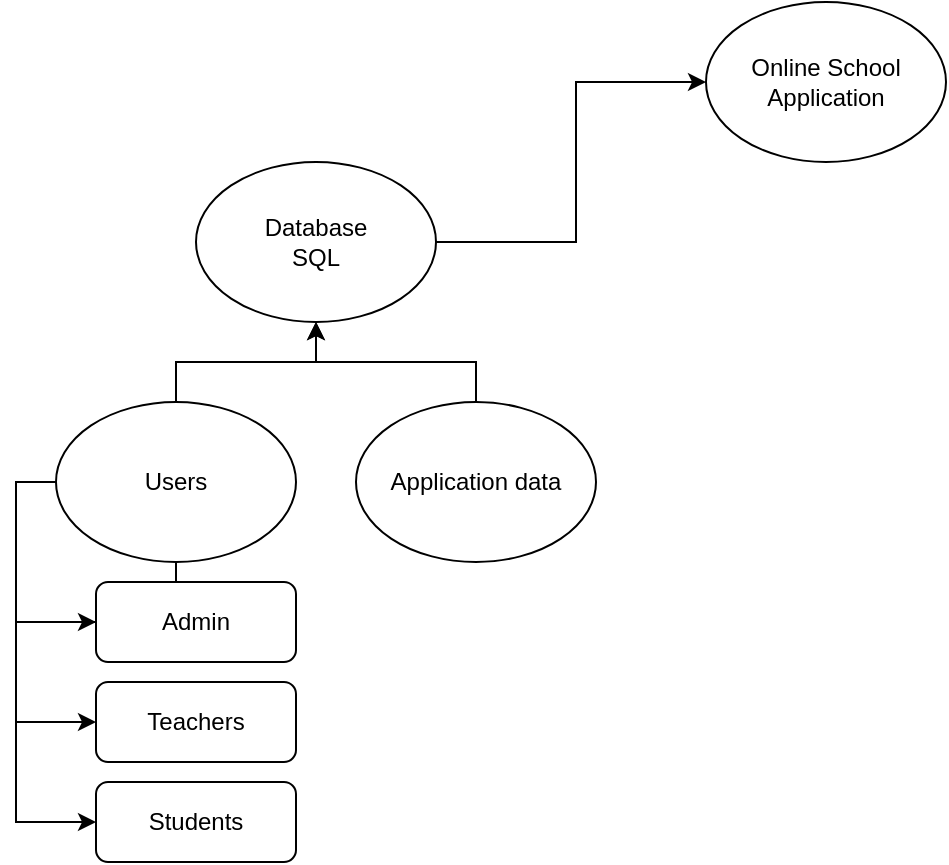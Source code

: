 <mxfile version="16.5.3" type="github">
  <diagram id="iy_MX5z4Zdc2HMmkJ38e" name="Page-1">
    <mxGraphModel dx="918" dy="523" grid="1" gridSize="10" guides="1" tooltips="1" connect="1" arrows="1" fold="1" page="1" pageScale="1" pageWidth="850" pageHeight="1100" math="0" shadow="0">
      <root>
        <mxCell id="0" />
        <mxCell id="1" parent="0" />
        <mxCell id="aMJPLOWitkF93UjhTx93-1" value="Online School Application" style="ellipse;whiteSpace=wrap;html=1;" vertex="1" parent="1">
          <mxGeometry x="365" y="10" width="120" height="80" as="geometry" />
        </mxCell>
        <mxCell id="aMJPLOWitkF93UjhTx93-3" style="edgeStyle=orthogonalEdgeStyle;rounded=0;orthogonalLoop=1;jettySize=auto;html=1;entryX=0;entryY=0.5;entryDx=0;entryDy=0;" edge="1" parent="1" source="aMJPLOWitkF93UjhTx93-2" target="aMJPLOWitkF93UjhTx93-1">
          <mxGeometry relative="1" as="geometry">
            <Array as="points">
              <mxPoint x="300" y="130" />
              <mxPoint x="300" y="50" />
            </Array>
          </mxGeometry>
        </mxCell>
        <mxCell id="aMJPLOWitkF93UjhTx93-2" value="Database&lt;br&gt;SQL" style="ellipse;whiteSpace=wrap;html=1;" vertex="1" parent="1">
          <mxGeometry x="110" y="90" width="120" height="80" as="geometry" />
        </mxCell>
        <mxCell id="aMJPLOWitkF93UjhTx93-6" style="edgeStyle=orthogonalEdgeStyle;rounded=0;orthogonalLoop=1;jettySize=auto;html=1;" edge="1" parent="1" source="aMJPLOWitkF93UjhTx93-4" target="aMJPLOWitkF93UjhTx93-2">
          <mxGeometry relative="1" as="geometry" />
        </mxCell>
        <mxCell id="aMJPLOWitkF93UjhTx93-9" style="edgeStyle=orthogonalEdgeStyle;rounded=0;orthogonalLoop=1;jettySize=auto;html=1;entryX=0;entryY=0.5;entryDx=0;entryDy=0;exitX=0;exitY=0.5;exitDx=0;exitDy=0;" edge="1" parent="1" source="aMJPLOWitkF93UjhTx93-4" target="aMJPLOWitkF93UjhTx93-8">
          <mxGeometry relative="1" as="geometry" />
        </mxCell>
        <mxCell id="aMJPLOWitkF93UjhTx93-11" style="edgeStyle=orthogonalEdgeStyle;rounded=0;orthogonalLoop=1;jettySize=auto;html=1;entryX=0;entryY=0.5;entryDx=0;entryDy=0;" edge="1" parent="1" source="aMJPLOWitkF93UjhTx93-4" target="aMJPLOWitkF93UjhTx93-10">
          <mxGeometry relative="1" as="geometry">
            <Array as="points">
              <mxPoint x="100" y="320" />
              <mxPoint x="20" y="320" />
              <mxPoint x="20" y="370" />
            </Array>
          </mxGeometry>
        </mxCell>
        <mxCell id="aMJPLOWitkF93UjhTx93-14" style="edgeStyle=orthogonalEdgeStyle;rounded=0;orthogonalLoop=1;jettySize=auto;html=1;entryX=0;entryY=0.5;entryDx=0;entryDy=0;" edge="1" parent="1" target="aMJPLOWitkF93UjhTx93-12">
          <mxGeometry relative="1" as="geometry">
            <mxPoint x="20" y="420" as="targetPoint" />
            <mxPoint x="40" y="250" as="sourcePoint" />
            <Array as="points">
              <mxPoint x="20" y="250" />
              <mxPoint x="20" y="420" />
            </Array>
          </mxGeometry>
        </mxCell>
        <mxCell id="aMJPLOWitkF93UjhTx93-4" value="Users" style="ellipse;whiteSpace=wrap;html=1;" vertex="1" parent="1">
          <mxGeometry x="40" y="210" width="120" height="80" as="geometry" />
        </mxCell>
        <mxCell id="aMJPLOWitkF93UjhTx93-7" style="edgeStyle=orthogonalEdgeStyle;rounded=0;orthogonalLoop=1;jettySize=auto;html=1;entryX=0.5;entryY=1;entryDx=0;entryDy=0;" edge="1" parent="1" source="aMJPLOWitkF93UjhTx93-5" target="aMJPLOWitkF93UjhTx93-2">
          <mxGeometry relative="1" as="geometry" />
        </mxCell>
        <mxCell id="aMJPLOWitkF93UjhTx93-5" value="Application data" style="ellipse;whiteSpace=wrap;html=1;" vertex="1" parent="1">
          <mxGeometry x="190" y="210" width="120" height="80" as="geometry" />
        </mxCell>
        <mxCell id="aMJPLOWitkF93UjhTx93-8" value="Admin" style="rounded=1;whiteSpace=wrap;html=1;" vertex="1" parent="1">
          <mxGeometry x="60" y="300" width="100" height="40" as="geometry" />
        </mxCell>
        <mxCell id="aMJPLOWitkF93UjhTx93-10" value="Teachers" style="rounded=1;whiteSpace=wrap;html=1;" vertex="1" parent="1">
          <mxGeometry x="60" y="350" width="100" height="40" as="geometry" />
        </mxCell>
        <mxCell id="aMJPLOWitkF93UjhTx93-12" value="Students" style="rounded=1;whiteSpace=wrap;html=1;" vertex="1" parent="1">
          <mxGeometry x="60" y="400" width="100" height="40" as="geometry" />
        </mxCell>
      </root>
    </mxGraphModel>
  </diagram>
</mxfile>
